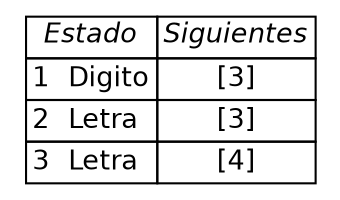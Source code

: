  digraph G {
 node [label="\N", fontsize=13 shape=plaintext fontname = "helvetica"];
 Foo [label=<
<table border="0" cellborder="1" cellspacing="0">
  <tr><td><i>Estado</i></td><td><i>Siguientes</i></td></tr>
<tr><td align="left">1  Digito</td><td>[3]</td></tr>
<tr><td align="left">2  Letra</td><td>[3]</td></tr>
<tr><td align="left">3  Letra</td><td>[4]</td></tr>
</table>>];} 